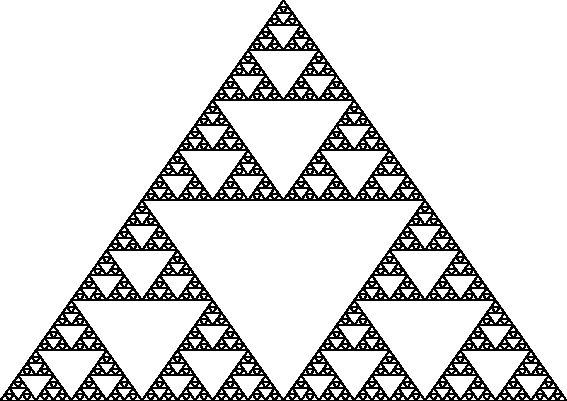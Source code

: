 /* This code comes from The Official Asymptote Gallery */

size(10cm);

// Draw Sierpinski triangle with top vertex A, side s, and depth q.
void Sierpinski(pair A, real s, int q, bool top=true)
{
  pair B=A-(1,sqrt(2))*s/2;
  pair C=B+s;
  if(top) draw(A--B--C--cycle);
  draw((A+B)/2--(B+C)/2--(A+C)/2--cycle);
  if(q > 0) {
    Sierpinski(A,s/2,q-1,false);
    Sierpinski((A+B)/2,s/2,q-1,false);
    Sierpinski((A+C)/2,s/2,q-1,false);
  }
}

Sierpinski((0,1),1,5);
